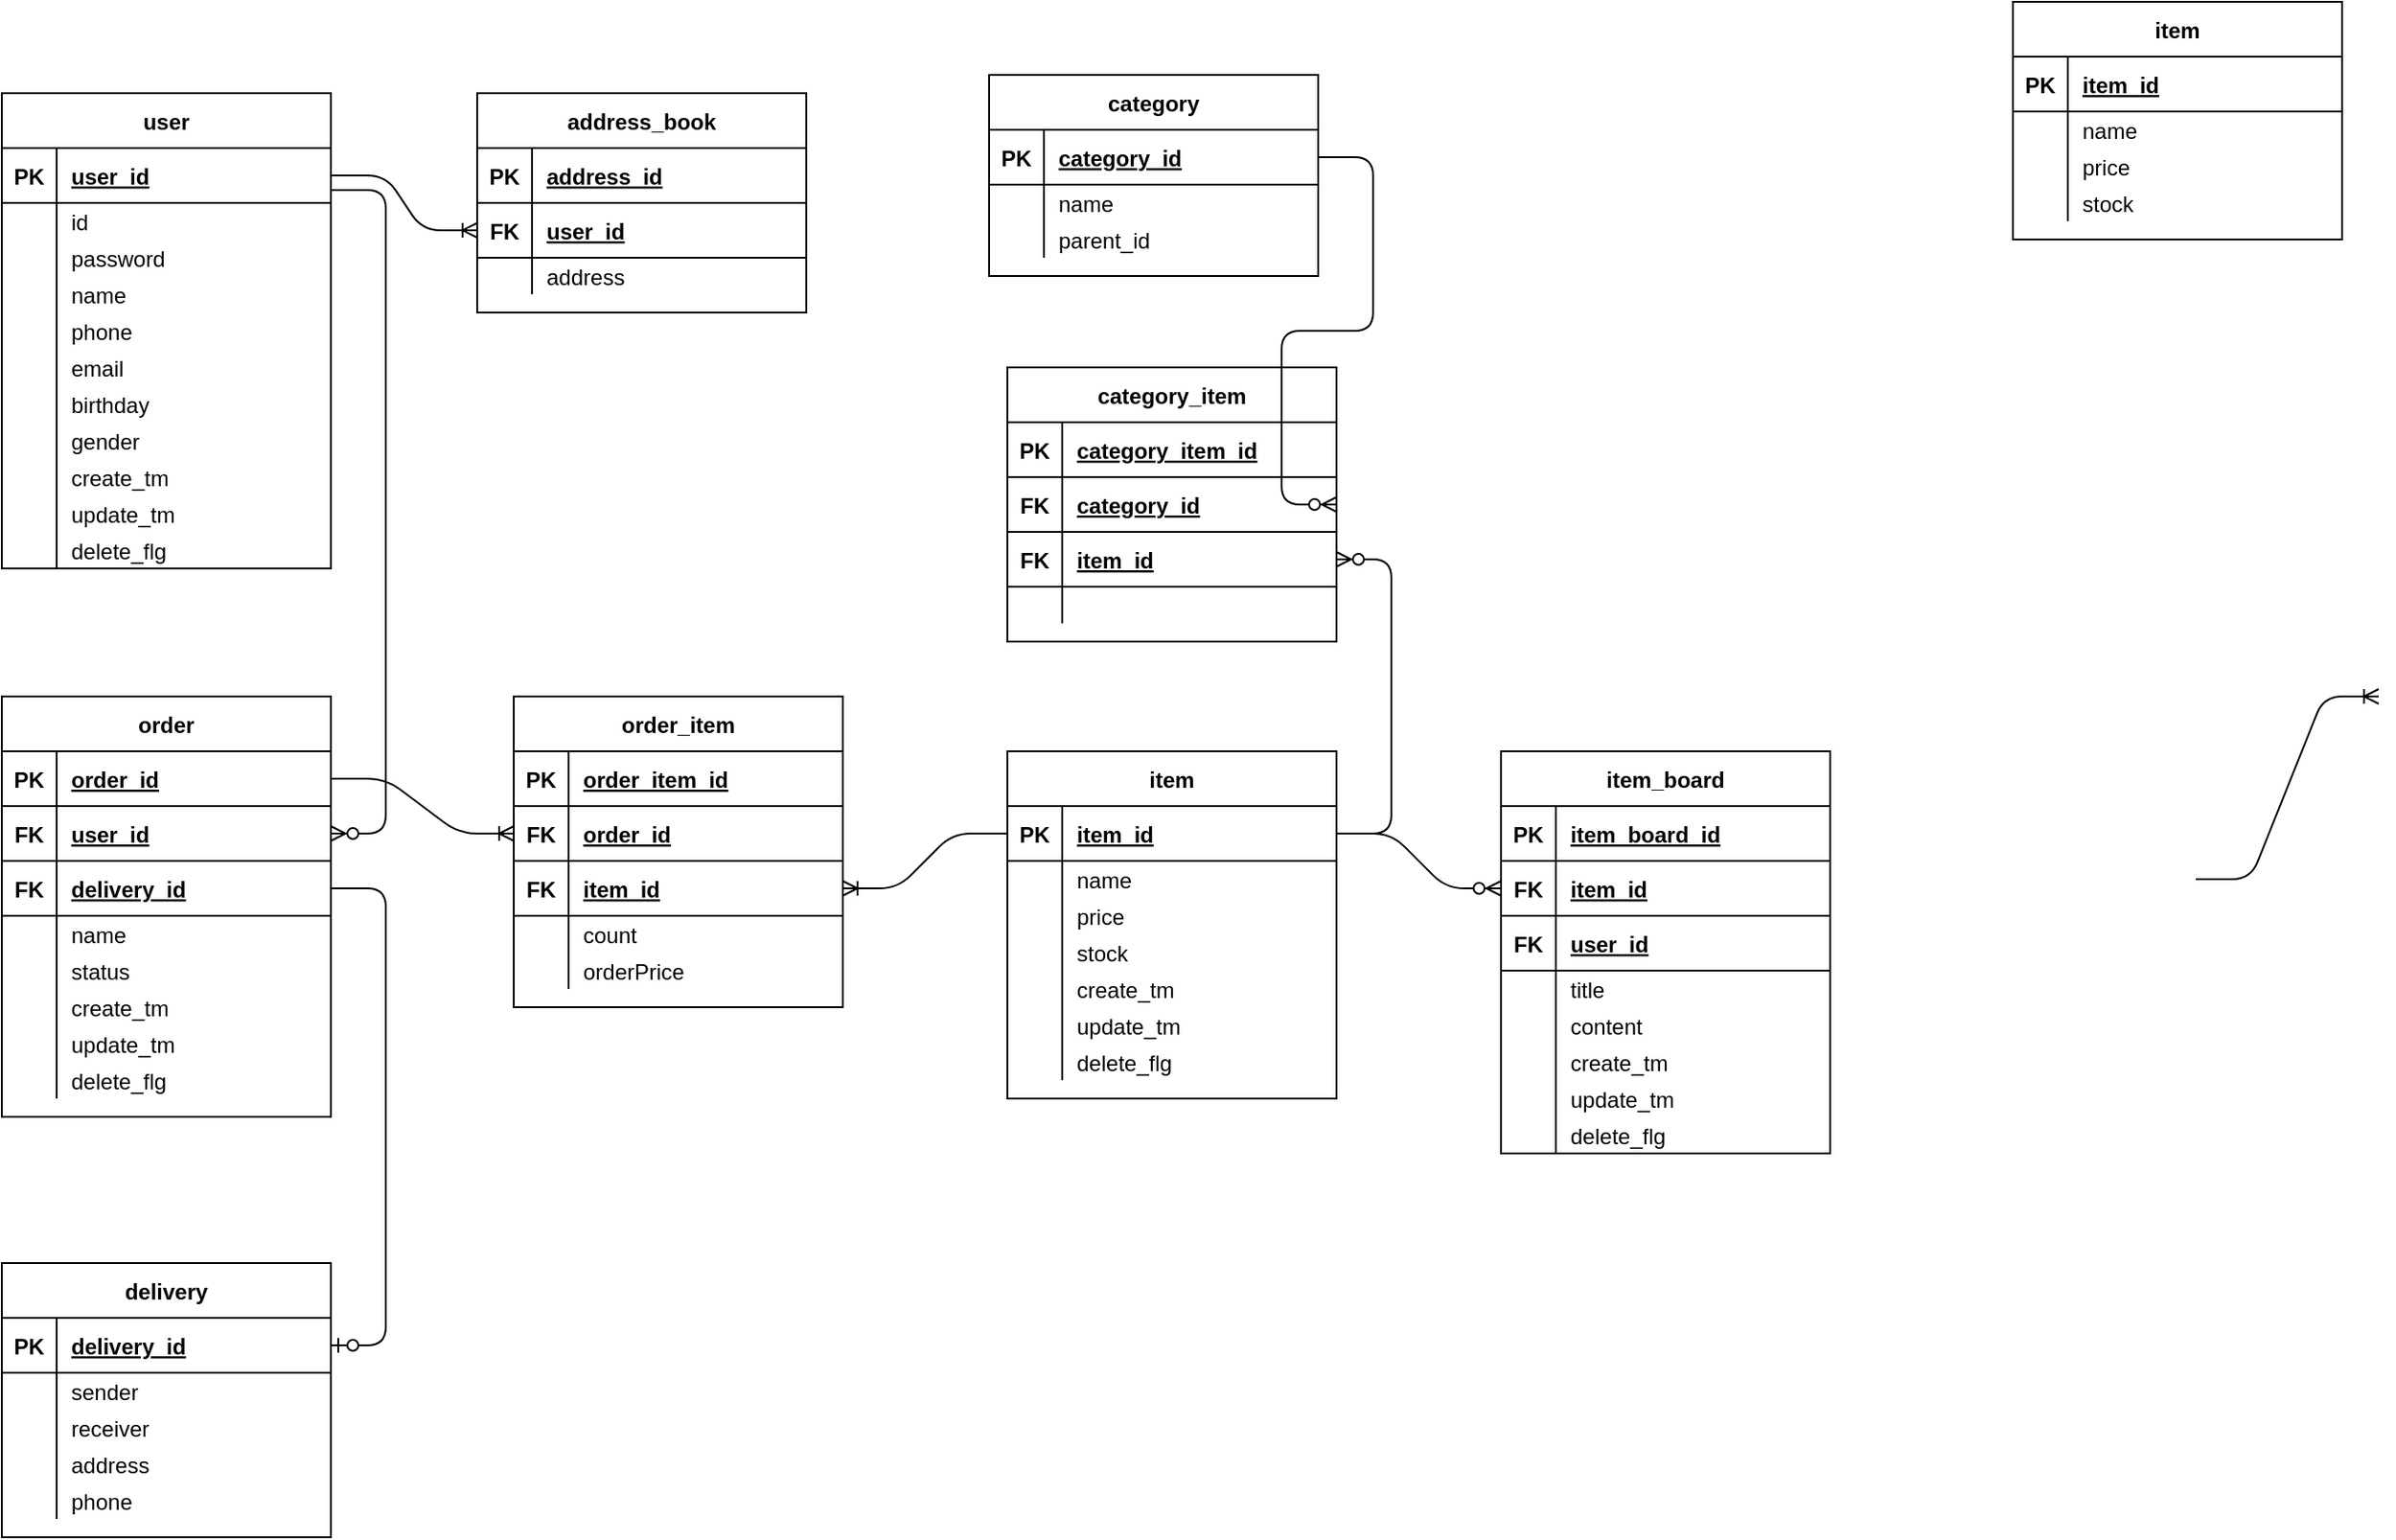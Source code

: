 <mxfile version="14.7.7" type="github">
  <diagram id="hS0-Jv9Vj2bL1MJ7biXk" name="Page-1">
    <mxGraphModel dx="1666" dy="723" grid="1" gridSize="10" guides="1" tooltips="1" connect="1" arrows="1" fold="1" page="1" pageScale="1" pageWidth="3300" pageHeight="4681" math="0" shadow="0">
      <root>
        <object label="" id="0">
          <mxCell />
        </object>
        <mxCell id="1" parent="0" />
        <mxCell id="uE4KDx4OiM6YPT5_iRpZ-2" value="user" style="shape=table;startSize=30;container=1;collapsible=1;childLayout=tableLayout;fixedRows=1;rowLines=0;fontStyle=1;align=center;resizeLast=1;" parent="1" vertex="1">
          <mxGeometry x="70" y="60" width="180" height="260" as="geometry" />
        </mxCell>
        <mxCell id="uE4KDx4OiM6YPT5_iRpZ-3" value="" style="shape=partialRectangle;collapsible=0;dropTarget=0;pointerEvents=0;fillColor=none;top=0;left=0;bottom=1;right=0;points=[[0,0.5],[1,0.5]];portConstraint=eastwest;" parent="uE4KDx4OiM6YPT5_iRpZ-2" vertex="1">
          <mxGeometry y="30" width="180" height="30" as="geometry" />
        </mxCell>
        <mxCell id="uE4KDx4OiM6YPT5_iRpZ-4" value="PK" style="shape=partialRectangle;connectable=0;fillColor=none;top=0;left=0;bottom=0;right=0;fontStyle=1;overflow=hidden;" parent="uE4KDx4OiM6YPT5_iRpZ-3" vertex="1">
          <mxGeometry width="30" height="30" as="geometry" />
        </mxCell>
        <mxCell id="uE4KDx4OiM6YPT5_iRpZ-5" value="user_id" style="shape=partialRectangle;connectable=0;fillColor=none;top=0;left=0;bottom=0;right=0;align=left;spacingLeft=6;fontStyle=5;overflow=hidden;" parent="uE4KDx4OiM6YPT5_iRpZ-3" vertex="1">
          <mxGeometry x="30" width="150" height="30" as="geometry" />
        </mxCell>
        <mxCell id="uE4KDx4OiM6YPT5_iRpZ-6" value="" style="shape=partialRectangle;collapsible=0;dropTarget=0;pointerEvents=0;fillColor=none;top=0;left=0;bottom=0;right=0;points=[[0,0.5],[1,0.5]];portConstraint=eastwest;" parent="uE4KDx4OiM6YPT5_iRpZ-2" vertex="1">
          <mxGeometry y="60" width="180" height="20" as="geometry" />
        </mxCell>
        <mxCell id="uE4KDx4OiM6YPT5_iRpZ-7" value="" style="shape=partialRectangle;connectable=0;fillColor=none;top=0;left=0;bottom=0;right=0;editable=1;overflow=hidden;" parent="uE4KDx4OiM6YPT5_iRpZ-6" vertex="1">
          <mxGeometry width="30" height="20" as="geometry" />
        </mxCell>
        <mxCell id="uE4KDx4OiM6YPT5_iRpZ-8" value="id " style="shape=partialRectangle;connectable=0;fillColor=none;top=0;left=0;bottom=0;right=0;align=left;spacingLeft=6;overflow=hidden;" parent="uE4KDx4OiM6YPT5_iRpZ-6" vertex="1">
          <mxGeometry x="30" width="150" height="20" as="geometry" />
        </mxCell>
        <mxCell id="uE4KDx4OiM6YPT5_iRpZ-9" value="" style="shape=partialRectangle;collapsible=0;dropTarget=0;pointerEvents=0;fillColor=none;top=0;left=0;bottom=0;right=0;points=[[0,0.5],[1,0.5]];portConstraint=eastwest;" parent="uE4KDx4OiM6YPT5_iRpZ-2" vertex="1">
          <mxGeometry y="80" width="180" height="20" as="geometry" />
        </mxCell>
        <mxCell id="uE4KDx4OiM6YPT5_iRpZ-10" value="" style="shape=partialRectangle;connectable=0;fillColor=none;top=0;left=0;bottom=0;right=0;editable=1;overflow=hidden;" parent="uE4KDx4OiM6YPT5_iRpZ-9" vertex="1">
          <mxGeometry width="30" height="20" as="geometry" />
        </mxCell>
        <mxCell id="uE4KDx4OiM6YPT5_iRpZ-11" value="password" style="shape=partialRectangle;connectable=0;fillColor=none;top=0;left=0;bottom=0;right=0;align=left;spacingLeft=6;overflow=hidden;" parent="uE4KDx4OiM6YPT5_iRpZ-9" vertex="1">
          <mxGeometry x="30" width="150" height="20" as="geometry" />
        </mxCell>
        <mxCell id="dlGjpm0x64itvXXGKCWl-2" value="" style="shape=partialRectangle;collapsible=0;dropTarget=0;pointerEvents=0;fillColor=none;top=0;left=0;bottom=0;right=0;points=[[0,0.5],[1,0.5]];portConstraint=eastwest;" parent="uE4KDx4OiM6YPT5_iRpZ-2" vertex="1">
          <mxGeometry y="100" width="180" height="20" as="geometry" />
        </mxCell>
        <mxCell id="dlGjpm0x64itvXXGKCWl-3" value="" style="shape=partialRectangle;connectable=0;fillColor=none;top=0;left=0;bottom=0;right=0;editable=1;overflow=hidden;" parent="dlGjpm0x64itvXXGKCWl-2" vertex="1">
          <mxGeometry width="30" height="20" as="geometry" />
        </mxCell>
        <mxCell id="dlGjpm0x64itvXXGKCWl-4" value="name" style="shape=partialRectangle;connectable=0;fillColor=none;top=0;left=0;bottom=0;right=0;align=left;spacingLeft=6;overflow=hidden;" parent="dlGjpm0x64itvXXGKCWl-2" vertex="1">
          <mxGeometry x="30" width="150" height="20" as="geometry" />
        </mxCell>
        <mxCell id="dlGjpm0x64itvXXGKCWl-5" value="" style="shape=partialRectangle;collapsible=0;dropTarget=0;pointerEvents=0;fillColor=none;top=0;left=0;bottom=0;right=0;points=[[0,0.5],[1,0.5]];portConstraint=eastwest;" parent="uE4KDx4OiM6YPT5_iRpZ-2" vertex="1">
          <mxGeometry y="120" width="180" height="20" as="geometry" />
        </mxCell>
        <mxCell id="dlGjpm0x64itvXXGKCWl-6" value="" style="shape=partialRectangle;connectable=0;fillColor=none;top=0;left=0;bottom=0;right=0;editable=1;overflow=hidden;" parent="dlGjpm0x64itvXXGKCWl-5" vertex="1">
          <mxGeometry width="30" height="20" as="geometry" />
        </mxCell>
        <mxCell id="dlGjpm0x64itvXXGKCWl-7" value="phone" style="shape=partialRectangle;connectable=0;fillColor=none;top=0;left=0;bottom=0;right=0;align=left;spacingLeft=6;overflow=hidden;" parent="dlGjpm0x64itvXXGKCWl-5" vertex="1">
          <mxGeometry x="30" width="150" height="20" as="geometry" />
        </mxCell>
        <mxCell id="uE4KDx4OiM6YPT5_iRpZ-12" value="" style="shape=partialRectangle;collapsible=0;dropTarget=0;pointerEvents=0;fillColor=none;top=0;left=0;bottom=0;right=0;points=[[0,0.5],[1,0.5]];portConstraint=eastwest;" parent="uE4KDx4OiM6YPT5_iRpZ-2" vertex="1">
          <mxGeometry y="140" width="180" height="20" as="geometry" />
        </mxCell>
        <mxCell id="uE4KDx4OiM6YPT5_iRpZ-13" value="" style="shape=partialRectangle;connectable=0;fillColor=none;top=0;left=0;bottom=0;right=0;editable=1;overflow=hidden;" parent="uE4KDx4OiM6YPT5_iRpZ-12" vertex="1">
          <mxGeometry width="30" height="20" as="geometry" />
        </mxCell>
        <mxCell id="uE4KDx4OiM6YPT5_iRpZ-14" value="email" style="shape=partialRectangle;connectable=0;fillColor=none;top=0;left=0;bottom=0;right=0;align=left;spacingLeft=6;overflow=hidden;" parent="uE4KDx4OiM6YPT5_iRpZ-12" vertex="1">
          <mxGeometry x="30" width="150" height="20" as="geometry" />
        </mxCell>
        <mxCell id="KVE85p57WVLiW_LMR4PC-61" value="" style="shape=partialRectangle;collapsible=0;dropTarget=0;pointerEvents=0;fillColor=none;top=0;left=0;bottom=0;right=0;points=[[0,0.5],[1,0.5]];portConstraint=eastwest;" parent="uE4KDx4OiM6YPT5_iRpZ-2" vertex="1">
          <mxGeometry y="160" width="180" height="20" as="geometry" />
        </mxCell>
        <mxCell id="KVE85p57WVLiW_LMR4PC-62" value="" style="shape=partialRectangle;connectable=0;fillColor=none;top=0;left=0;bottom=0;right=0;editable=1;overflow=hidden;" parent="KVE85p57WVLiW_LMR4PC-61" vertex="1">
          <mxGeometry width="30" height="20" as="geometry" />
        </mxCell>
        <mxCell id="KVE85p57WVLiW_LMR4PC-63" value="birthday" style="shape=partialRectangle;connectable=0;fillColor=none;top=0;left=0;bottom=0;right=0;align=left;spacingLeft=6;overflow=hidden;" parent="KVE85p57WVLiW_LMR4PC-61" vertex="1">
          <mxGeometry x="30" width="150" height="20" as="geometry" />
        </mxCell>
        <mxCell id="KVE85p57WVLiW_LMR4PC-64" value="" style="shape=partialRectangle;collapsible=0;dropTarget=0;pointerEvents=0;fillColor=none;top=0;left=0;bottom=0;right=0;points=[[0,0.5],[1,0.5]];portConstraint=eastwest;" parent="uE4KDx4OiM6YPT5_iRpZ-2" vertex="1">
          <mxGeometry y="180" width="180" height="20" as="geometry" />
        </mxCell>
        <mxCell id="KVE85p57WVLiW_LMR4PC-65" value="" style="shape=partialRectangle;connectable=0;fillColor=none;top=0;left=0;bottom=0;right=0;editable=1;overflow=hidden;" parent="KVE85p57WVLiW_LMR4PC-64" vertex="1">
          <mxGeometry width="30" height="20" as="geometry" />
        </mxCell>
        <mxCell id="KVE85p57WVLiW_LMR4PC-66" value="gender" style="shape=partialRectangle;connectable=0;fillColor=none;top=0;left=0;bottom=0;right=0;align=left;spacingLeft=6;overflow=hidden;" parent="KVE85p57WVLiW_LMR4PC-64" vertex="1">
          <mxGeometry x="30" width="150" height="20" as="geometry" />
        </mxCell>
        <mxCell id="KVE85p57WVLiW_LMR4PC-67" value="" style="shape=partialRectangle;collapsible=0;dropTarget=0;pointerEvents=0;fillColor=none;top=0;left=0;bottom=0;right=0;points=[[0,0.5],[1,0.5]];portConstraint=eastwest;" parent="uE4KDx4OiM6YPT5_iRpZ-2" vertex="1">
          <mxGeometry y="200" width="180" height="20" as="geometry" />
        </mxCell>
        <mxCell id="KVE85p57WVLiW_LMR4PC-68" value="" style="shape=partialRectangle;connectable=0;fillColor=none;top=0;left=0;bottom=0;right=0;editable=1;overflow=hidden;" parent="KVE85p57WVLiW_LMR4PC-67" vertex="1">
          <mxGeometry width="30" height="20" as="geometry" />
        </mxCell>
        <mxCell id="KVE85p57WVLiW_LMR4PC-69" value="create_tm" style="shape=partialRectangle;connectable=0;fillColor=none;top=0;left=0;bottom=0;right=0;align=left;spacingLeft=6;overflow=hidden;" parent="KVE85p57WVLiW_LMR4PC-67" vertex="1">
          <mxGeometry x="30" width="150" height="20" as="geometry" />
        </mxCell>
        <mxCell id="KVE85p57WVLiW_LMR4PC-70" value="" style="shape=partialRectangle;collapsible=0;dropTarget=0;pointerEvents=0;fillColor=none;top=0;left=0;bottom=0;right=0;points=[[0,0.5],[1,0.5]];portConstraint=eastwest;" parent="uE4KDx4OiM6YPT5_iRpZ-2" vertex="1">
          <mxGeometry y="220" width="180" height="20" as="geometry" />
        </mxCell>
        <mxCell id="KVE85p57WVLiW_LMR4PC-71" value="" style="shape=partialRectangle;connectable=0;fillColor=none;top=0;left=0;bottom=0;right=0;editable=1;overflow=hidden;" parent="KVE85p57WVLiW_LMR4PC-70" vertex="1">
          <mxGeometry width="30" height="20" as="geometry" />
        </mxCell>
        <mxCell id="KVE85p57WVLiW_LMR4PC-72" value="update_tm" style="shape=partialRectangle;connectable=0;fillColor=none;top=0;left=0;bottom=0;right=0;align=left;spacingLeft=6;overflow=hidden;" parent="KVE85p57WVLiW_LMR4PC-70" vertex="1">
          <mxGeometry x="30" width="150" height="20" as="geometry" />
        </mxCell>
        <mxCell id="KVE85p57WVLiW_LMR4PC-73" value="" style="shape=partialRectangle;collapsible=0;dropTarget=0;pointerEvents=0;fillColor=none;top=0;left=0;bottom=0;right=0;points=[[0,0.5],[1,0.5]];portConstraint=eastwest;" parent="uE4KDx4OiM6YPT5_iRpZ-2" vertex="1">
          <mxGeometry y="240" width="180" height="20" as="geometry" />
        </mxCell>
        <mxCell id="KVE85p57WVLiW_LMR4PC-74" value="" style="shape=partialRectangle;connectable=0;fillColor=none;top=0;left=0;bottom=0;right=0;editable=1;overflow=hidden;" parent="KVE85p57WVLiW_LMR4PC-73" vertex="1">
          <mxGeometry width="30" height="20" as="geometry" />
        </mxCell>
        <mxCell id="KVE85p57WVLiW_LMR4PC-75" value="delete_flg" style="shape=partialRectangle;connectable=0;fillColor=none;top=0;left=0;bottom=0;right=0;align=left;spacingLeft=6;overflow=hidden;" parent="KVE85p57WVLiW_LMR4PC-73" vertex="1">
          <mxGeometry x="30" width="150" height="20" as="geometry" />
        </mxCell>
        <mxCell id="KVE85p57WVLiW_LMR4PC-6" value="address_book" style="shape=table;startSize=30;container=1;collapsible=1;childLayout=tableLayout;fixedRows=1;rowLines=0;fontStyle=1;align=center;resizeLast=1;" parent="1" vertex="1">
          <mxGeometry x="330" y="60" width="180" height="120" as="geometry" />
        </mxCell>
        <mxCell id="KVE85p57WVLiW_LMR4PC-7" value="" style="shape=partialRectangle;collapsible=0;dropTarget=0;pointerEvents=0;fillColor=none;top=0;left=0;bottom=1;right=0;points=[[0,0.5],[1,0.5]];portConstraint=eastwest;" parent="KVE85p57WVLiW_LMR4PC-6" vertex="1">
          <mxGeometry y="30" width="180" height="30" as="geometry" />
        </mxCell>
        <mxCell id="KVE85p57WVLiW_LMR4PC-8" value="PK" style="shape=partialRectangle;connectable=0;fillColor=none;top=0;left=0;bottom=0;right=0;fontStyle=1;overflow=hidden;" parent="KVE85p57WVLiW_LMR4PC-7" vertex="1">
          <mxGeometry width="30" height="30" as="geometry" />
        </mxCell>
        <mxCell id="KVE85p57WVLiW_LMR4PC-9" value="address_id" style="shape=partialRectangle;connectable=0;fillColor=none;top=0;left=0;bottom=0;right=0;align=left;spacingLeft=6;fontStyle=5;overflow=hidden;" parent="KVE85p57WVLiW_LMR4PC-7" vertex="1">
          <mxGeometry x="30" width="150" height="30" as="geometry" />
        </mxCell>
        <mxCell id="KVE85p57WVLiW_LMR4PC-76" value="" style="shape=partialRectangle;collapsible=0;dropTarget=0;pointerEvents=0;fillColor=none;top=0;left=0;bottom=1;right=0;points=[[0,0.5],[1,0.5]];portConstraint=eastwest;" parent="KVE85p57WVLiW_LMR4PC-6" vertex="1">
          <mxGeometry y="60" width="180" height="30" as="geometry" />
        </mxCell>
        <mxCell id="KVE85p57WVLiW_LMR4PC-77" value="FK" style="shape=partialRectangle;connectable=0;fillColor=none;top=0;left=0;bottom=0;right=0;fontStyle=1;overflow=hidden;" parent="KVE85p57WVLiW_LMR4PC-76" vertex="1">
          <mxGeometry width="30" height="30" as="geometry" />
        </mxCell>
        <mxCell id="KVE85p57WVLiW_LMR4PC-78" value="user_id" style="shape=partialRectangle;connectable=0;fillColor=none;top=0;left=0;bottom=0;right=0;align=left;spacingLeft=6;fontStyle=5;overflow=hidden;" parent="KVE85p57WVLiW_LMR4PC-76" vertex="1">
          <mxGeometry x="30" width="150" height="30" as="geometry" />
        </mxCell>
        <mxCell id="KVE85p57WVLiW_LMR4PC-10" value="" style="shape=partialRectangle;collapsible=0;dropTarget=0;pointerEvents=0;fillColor=none;top=0;left=0;bottom=0;right=0;points=[[0,0.5],[1,0.5]];portConstraint=eastwest;" parent="KVE85p57WVLiW_LMR4PC-6" vertex="1">
          <mxGeometry y="90" width="180" height="20" as="geometry" />
        </mxCell>
        <mxCell id="KVE85p57WVLiW_LMR4PC-11" value="" style="shape=partialRectangle;connectable=0;fillColor=none;top=0;left=0;bottom=0;right=0;editable=1;overflow=hidden;" parent="KVE85p57WVLiW_LMR4PC-10" vertex="1">
          <mxGeometry width="30" height="20" as="geometry" />
        </mxCell>
        <mxCell id="KVE85p57WVLiW_LMR4PC-12" value="address" style="shape=partialRectangle;connectable=0;fillColor=none;top=0;left=0;bottom=0;right=0;align=left;spacingLeft=6;overflow=hidden;" parent="KVE85p57WVLiW_LMR4PC-10" vertex="1">
          <mxGeometry x="30" width="150" height="20" as="geometry" />
        </mxCell>
        <mxCell id="KVE85p57WVLiW_LMR4PC-38" value="item" style="shape=table;startSize=30;container=1;collapsible=1;childLayout=tableLayout;fixedRows=1;rowLines=0;fontStyle=1;align=center;resizeLast=1;" parent="1" vertex="1">
          <mxGeometry x="620" y="420" width="180" height="190" as="geometry" />
        </mxCell>
        <mxCell id="KVE85p57WVLiW_LMR4PC-39" value="" style="shape=partialRectangle;collapsible=0;dropTarget=0;pointerEvents=0;fillColor=none;top=0;left=0;bottom=1;right=0;points=[[0,0.5],[1,0.5]];portConstraint=eastwest;" parent="KVE85p57WVLiW_LMR4PC-38" vertex="1">
          <mxGeometry y="30" width="180" height="30" as="geometry" />
        </mxCell>
        <mxCell id="KVE85p57WVLiW_LMR4PC-40" value="PK" style="shape=partialRectangle;connectable=0;fillColor=none;top=0;left=0;bottom=0;right=0;fontStyle=1;overflow=hidden;" parent="KVE85p57WVLiW_LMR4PC-39" vertex="1">
          <mxGeometry width="30" height="30" as="geometry" />
        </mxCell>
        <mxCell id="KVE85p57WVLiW_LMR4PC-41" value="item_id" style="shape=partialRectangle;connectable=0;fillColor=none;top=0;left=0;bottom=0;right=0;align=left;spacingLeft=6;fontStyle=5;overflow=hidden;" parent="KVE85p57WVLiW_LMR4PC-39" vertex="1">
          <mxGeometry x="30" width="150" height="30" as="geometry" />
        </mxCell>
        <mxCell id="KVE85p57WVLiW_LMR4PC-42" value="" style="shape=partialRectangle;collapsible=0;dropTarget=0;pointerEvents=0;fillColor=none;top=0;left=0;bottom=0;right=0;points=[[0,0.5],[1,0.5]];portConstraint=eastwest;" parent="KVE85p57WVLiW_LMR4PC-38" vertex="1">
          <mxGeometry y="60" width="180" height="20" as="geometry" />
        </mxCell>
        <mxCell id="KVE85p57WVLiW_LMR4PC-43" value="" style="shape=partialRectangle;connectable=0;fillColor=none;top=0;left=0;bottom=0;right=0;editable=1;overflow=hidden;" parent="KVE85p57WVLiW_LMR4PC-42" vertex="1">
          <mxGeometry width="30" height="20" as="geometry" />
        </mxCell>
        <mxCell id="KVE85p57WVLiW_LMR4PC-44" value="name" style="shape=partialRectangle;connectable=0;fillColor=none;top=0;left=0;bottom=0;right=0;align=left;spacingLeft=6;overflow=hidden;" parent="KVE85p57WVLiW_LMR4PC-42" vertex="1">
          <mxGeometry x="30" width="150" height="20" as="geometry" />
        </mxCell>
        <mxCell id="KVE85p57WVLiW_LMR4PC-45" value="" style="shape=partialRectangle;collapsible=0;dropTarget=0;pointerEvents=0;fillColor=none;top=0;left=0;bottom=0;right=0;points=[[0,0.5],[1,0.5]];portConstraint=eastwest;" parent="KVE85p57WVLiW_LMR4PC-38" vertex="1">
          <mxGeometry y="80" width="180" height="20" as="geometry" />
        </mxCell>
        <mxCell id="KVE85p57WVLiW_LMR4PC-46" value="" style="shape=partialRectangle;connectable=0;fillColor=none;top=0;left=0;bottom=0;right=0;editable=1;overflow=hidden;" parent="KVE85p57WVLiW_LMR4PC-45" vertex="1">
          <mxGeometry width="30" height="20" as="geometry" />
        </mxCell>
        <mxCell id="KVE85p57WVLiW_LMR4PC-47" value="price" style="shape=partialRectangle;connectable=0;fillColor=none;top=0;left=0;bottom=0;right=0;align=left;spacingLeft=6;overflow=hidden;" parent="KVE85p57WVLiW_LMR4PC-45" vertex="1">
          <mxGeometry x="30" width="150" height="20" as="geometry" />
        </mxCell>
        <mxCell id="KVE85p57WVLiW_LMR4PC-48" value="" style="shape=partialRectangle;collapsible=0;dropTarget=0;pointerEvents=0;fillColor=none;top=0;left=0;bottom=0;right=0;points=[[0,0.5],[1,0.5]];portConstraint=eastwest;" parent="KVE85p57WVLiW_LMR4PC-38" vertex="1">
          <mxGeometry y="100" width="180" height="20" as="geometry" />
        </mxCell>
        <mxCell id="KVE85p57WVLiW_LMR4PC-49" value="" style="shape=partialRectangle;connectable=0;fillColor=none;top=0;left=0;bottom=0;right=0;editable=1;overflow=hidden;" parent="KVE85p57WVLiW_LMR4PC-48" vertex="1">
          <mxGeometry width="30" height="20" as="geometry" />
        </mxCell>
        <mxCell id="KVE85p57WVLiW_LMR4PC-50" value="stock" style="shape=partialRectangle;connectable=0;fillColor=none;top=0;left=0;bottom=0;right=0;align=left;spacingLeft=6;overflow=hidden;" parent="KVE85p57WVLiW_LMR4PC-48" vertex="1">
          <mxGeometry x="30" width="150" height="20" as="geometry" />
        </mxCell>
        <mxCell id="8dBJmr-zSAUAbDQoTnHH-64" value="" style="shape=partialRectangle;collapsible=0;dropTarget=0;pointerEvents=0;fillColor=none;top=0;left=0;bottom=0;right=0;points=[[0,0.5],[1,0.5]];portConstraint=eastwest;" parent="KVE85p57WVLiW_LMR4PC-38" vertex="1">
          <mxGeometry y="120" width="180" height="20" as="geometry" />
        </mxCell>
        <mxCell id="8dBJmr-zSAUAbDQoTnHH-65" value="" style="shape=partialRectangle;connectable=0;fillColor=none;top=0;left=0;bottom=0;right=0;editable=1;overflow=hidden;" parent="8dBJmr-zSAUAbDQoTnHH-64" vertex="1">
          <mxGeometry width="30" height="20" as="geometry" />
        </mxCell>
        <mxCell id="8dBJmr-zSAUAbDQoTnHH-66" value="create_tm" style="shape=partialRectangle;connectable=0;fillColor=none;top=0;left=0;bottom=0;right=0;align=left;spacingLeft=6;overflow=hidden;" parent="8dBJmr-zSAUAbDQoTnHH-64" vertex="1">
          <mxGeometry x="30" width="150" height="20" as="geometry" />
        </mxCell>
        <mxCell id="8dBJmr-zSAUAbDQoTnHH-67" value="" style="shape=partialRectangle;collapsible=0;dropTarget=0;pointerEvents=0;fillColor=none;top=0;left=0;bottom=0;right=0;points=[[0,0.5],[1,0.5]];portConstraint=eastwest;" parent="KVE85p57WVLiW_LMR4PC-38" vertex="1">
          <mxGeometry y="140" width="180" height="20" as="geometry" />
        </mxCell>
        <mxCell id="8dBJmr-zSAUAbDQoTnHH-68" value="" style="shape=partialRectangle;connectable=0;fillColor=none;top=0;left=0;bottom=0;right=0;editable=1;overflow=hidden;" parent="8dBJmr-zSAUAbDQoTnHH-67" vertex="1">
          <mxGeometry width="30" height="20" as="geometry" />
        </mxCell>
        <mxCell id="8dBJmr-zSAUAbDQoTnHH-69" value="update_tm" style="shape=partialRectangle;connectable=0;fillColor=none;top=0;left=0;bottom=0;right=0;align=left;spacingLeft=6;overflow=hidden;" parent="8dBJmr-zSAUAbDQoTnHH-67" vertex="1">
          <mxGeometry x="30" width="150" height="20" as="geometry" />
        </mxCell>
        <mxCell id="8dBJmr-zSAUAbDQoTnHH-70" value="" style="shape=partialRectangle;collapsible=0;dropTarget=0;pointerEvents=0;fillColor=none;top=0;left=0;bottom=0;right=0;points=[[0,0.5],[1,0.5]];portConstraint=eastwest;" parent="KVE85p57WVLiW_LMR4PC-38" vertex="1">
          <mxGeometry y="160" width="180" height="20" as="geometry" />
        </mxCell>
        <mxCell id="8dBJmr-zSAUAbDQoTnHH-71" value="" style="shape=partialRectangle;connectable=0;fillColor=none;top=0;left=0;bottom=0;right=0;editable=1;overflow=hidden;" parent="8dBJmr-zSAUAbDQoTnHH-70" vertex="1">
          <mxGeometry width="30" height="20" as="geometry" />
        </mxCell>
        <mxCell id="8dBJmr-zSAUAbDQoTnHH-72" value="delete_flg" style="shape=partialRectangle;connectable=0;fillColor=none;top=0;left=0;bottom=0;right=0;align=left;spacingLeft=6;overflow=hidden;" parent="8dBJmr-zSAUAbDQoTnHH-70" vertex="1">
          <mxGeometry x="30" width="150" height="20" as="geometry" />
        </mxCell>
        <mxCell id="KVE85p57WVLiW_LMR4PC-80" value="" style="edgeStyle=entityRelationEdgeStyle;fontSize=12;html=1;endArrow=ERoneToMany;exitX=1;exitY=0.5;exitDx=0;exitDy=0;entryX=0;entryY=0.5;entryDx=0;entryDy=0;" parent="1" source="uE4KDx4OiM6YPT5_iRpZ-3" target="KVE85p57WVLiW_LMR4PC-76" edge="1">
          <mxGeometry width="100" height="100" relative="1" as="geometry">
            <mxPoint x="670" y="310" as="sourcePoint" />
            <mxPoint x="770" y="210" as="targetPoint" />
          </mxGeometry>
        </mxCell>
        <mxCell id="eBJIV7cML-rCUQuDGR7G-7" value="category" style="shape=table;startSize=30;container=1;collapsible=1;childLayout=tableLayout;fixedRows=1;rowLines=0;fontStyle=1;align=center;resizeLast=1;" parent="1" vertex="1">
          <mxGeometry x="610" y="50" width="180" height="110" as="geometry" />
        </mxCell>
        <mxCell id="eBJIV7cML-rCUQuDGR7G-8" value="" style="shape=partialRectangle;collapsible=0;dropTarget=0;pointerEvents=0;fillColor=none;top=0;left=0;bottom=1;right=0;points=[[0,0.5],[1,0.5]];portConstraint=eastwest;" parent="eBJIV7cML-rCUQuDGR7G-7" vertex="1">
          <mxGeometry y="30" width="180" height="30" as="geometry" />
        </mxCell>
        <mxCell id="eBJIV7cML-rCUQuDGR7G-9" value="PK" style="shape=partialRectangle;connectable=0;fillColor=none;top=0;left=0;bottom=0;right=0;fontStyle=1;overflow=hidden;" parent="eBJIV7cML-rCUQuDGR7G-8" vertex="1">
          <mxGeometry width="30" height="30" as="geometry" />
        </mxCell>
        <mxCell id="eBJIV7cML-rCUQuDGR7G-10" value="category_id" style="shape=partialRectangle;connectable=0;fillColor=none;top=0;left=0;bottom=0;right=0;align=left;spacingLeft=6;fontStyle=5;overflow=hidden;" parent="eBJIV7cML-rCUQuDGR7G-8" vertex="1">
          <mxGeometry x="30" width="150" height="30" as="geometry" />
        </mxCell>
        <mxCell id="eBJIV7cML-rCUQuDGR7G-11" value="" style="shape=partialRectangle;collapsible=0;dropTarget=0;pointerEvents=0;fillColor=none;top=0;left=0;bottom=0;right=0;points=[[0,0.5],[1,0.5]];portConstraint=eastwest;" parent="eBJIV7cML-rCUQuDGR7G-7" vertex="1">
          <mxGeometry y="60" width="180" height="20" as="geometry" />
        </mxCell>
        <mxCell id="eBJIV7cML-rCUQuDGR7G-12" value="" style="shape=partialRectangle;connectable=0;fillColor=none;top=0;left=0;bottom=0;right=0;editable=1;overflow=hidden;" parent="eBJIV7cML-rCUQuDGR7G-11" vertex="1">
          <mxGeometry width="30" height="20" as="geometry" />
        </mxCell>
        <mxCell id="eBJIV7cML-rCUQuDGR7G-13" value="name" style="shape=partialRectangle;connectable=0;fillColor=none;top=0;left=0;bottom=0;right=0;align=left;spacingLeft=6;overflow=hidden;" parent="eBJIV7cML-rCUQuDGR7G-11" vertex="1">
          <mxGeometry x="30" width="150" height="20" as="geometry" />
        </mxCell>
        <mxCell id="eBJIV7cML-rCUQuDGR7G-14" value="" style="shape=partialRectangle;collapsible=0;dropTarget=0;pointerEvents=0;fillColor=none;top=0;left=0;bottom=0;right=0;points=[[0,0.5],[1,0.5]];portConstraint=eastwest;" parent="eBJIV7cML-rCUQuDGR7G-7" vertex="1">
          <mxGeometry y="80" width="180" height="20" as="geometry" />
        </mxCell>
        <mxCell id="eBJIV7cML-rCUQuDGR7G-15" value="" style="shape=partialRectangle;connectable=0;fillColor=none;top=0;left=0;bottom=0;right=0;editable=1;overflow=hidden;" parent="eBJIV7cML-rCUQuDGR7G-14" vertex="1">
          <mxGeometry width="30" height="20" as="geometry" />
        </mxCell>
        <mxCell id="eBJIV7cML-rCUQuDGR7G-16" value="parent_id" style="shape=partialRectangle;connectable=0;fillColor=none;top=0;left=0;bottom=0;right=0;align=left;spacingLeft=6;overflow=hidden;" parent="eBJIV7cML-rCUQuDGR7G-14" vertex="1">
          <mxGeometry x="30" width="150" height="20" as="geometry" />
        </mxCell>
        <mxCell id="WUAjxPIV92IQ2jFyhPLb-1" value="item" style="shape=table;startSize=30;container=1;collapsible=1;childLayout=tableLayout;fixedRows=1;rowLines=0;fontStyle=1;align=center;resizeLast=1;" parent="1" vertex="1">
          <mxGeometry x="1170" y="10" width="180" height="130" as="geometry" />
        </mxCell>
        <mxCell id="WUAjxPIV92IQ2jFyhPLb-2" value="" style="shape=partialRectangle;collapsible=0;dropTarget=0;pointerEvents=0;fillColor=none;top=0;left=0;bottom=1;right=0;points=[[0,0.5],[1,0.5]];portConstraint=eastwest;" parent="WUAjxPIV92IQ2jFyhPLb-1" vertex="1">
          <mxGeometry y="30" width="180" height="30" as="geometry" />
        </mxCell>
        <mxCell id="WUAjxPIV92IQ2jFyhPLb-3" value="PK" style="shape=partialRectangle;connectable=0;fillColor=none;top=0;left=0;bottom=0;right=0;fontStyle=1;overflow=hidden;" parent="WUAjxPIV92IQ2jFyhPLb-2" vertex="1">
          <mxGeometry width="30" height="30" as="geometry" />
        </mxCell>
        <mxCell id="WUAjxPIV92IQ2jFyhPLb-4" value="item_id" style="shape=partialRectangle;connectable=0;fillColor=none;top=0;left=0;bottom=0;right=0;align=left;spacingLeft=6;fontStyle=5;overflow=hidden;" parent="WUAjxPIV92IQ2jFyhPLb-2" vertex="1">
          <mxGeometry x="30" width="150" height="30" as="geometry" />
        </mxCell>
        <mxCell id="WUAjxPIV92IQ2jFyhPLb-5" value="" style="shape=partialRectangle;collapsible=0;dropTarget=0;pointerEvents=0;fillColor=none;top=0;left=0;bottom=0;right=0;points=[[0,0.5],[1,0.5]];portConstraint=eastwest;" parent="WUAjxPIV92IQ2jFyhPLb-1" vertex="1">
          <mxGeometry y="60" width="180" height="20" as="geometry" />
        </mxCell>
        <mxCell id="WUAjxPIV92IQ2jFyhPLb-6" value="" style="shape=partialRectangle;connectable=0;fillColor=none;top=0;left=0;bottom=0;right=0;editable=1;overflow=hidden;" parent="WUAjxPIV92IQ2jFyhPLb-5" vertex="1">
          <mxGeometry width="30" height="20" as="geometry" />
        </mxCell>
        <mxCell id="WUAjxPIV92IQ2jFyhPLb-7" value="name" style="shape=partialRectangle;connectable=0;fillColor=none;top=0;left=0;bottom=0;right=0;align=left;spacingLeft=6;overflow=hidden;" parent="WUAjxPIV92IQ2jFyhPLb-5" vertex="1">
          <mxGeometry x="30" width="150" height="20" as="geometry" />
        </mxCell>
        <mxCell id="WUAjxPIV92IQ2jFyhPLb-8" value="" style="shape=partialRectangle;collapsible=0;dropTarget=0;pointerEvents=0;fillColor=none;top=0;left=0;bottom=0;right=0;points=[[0,0.5],[1,0.5]];portConstraint=eastwest;" parent="WUAjxPIV92IQ2jFyhPLb-1" vertex="1">
          <mxGeometry y="80" width="180" height="20" as="geometry" />
        </mxCell>
        <mxCell id="WUAjxPIV92IQ2jFyhPLb-9" value="" style="shape=partialRectangle;connectable=0;fillColor=none;top=0;left=0;bottom=0;right=0;editable=1;overflow=hidden;" parent="WUAjxPIV92IQ2jFyhPLb-8" vertex="1">
          <mxGeometry width="30" height="20" as="geometry" />
        </mxCell>
        <mxCell id="WUAjxPIV92IQ2jFyhPLb-10" value="price" style="shape=partialRectangle;connectable=0;fillColor=none;top=0;left=0;bottom=0;right=0;align=left;spacingLeft=6;overflow=hidden;" parent="WUAjxPIV92IQ2jFyhPLb-8" vertex="1">
          <mxGeometry x="30" width="150" height="20" as="geometry" />
        </mxCell>
        <mxCell id="WUAjxPIV92IQ2jFyhPLb-11" value="" style="shape=partialRectangle;collapsible=0;dropTarget=0;pointerEvents=0;fillColor=none;top=0;left=0;bottom=0;right=0;points=[[0,0.5],[1,0.5]];portConstraint=eastwest;" parent="WUAjxPIV92IQ2jFyhPLb-1" vertex="1">
          <mxGeometry y="100" width="180" height="20" as="geometry" />
        </mxCell>
        <mxCell id="WUAjxPIV92IQ2jFyhPLb-12" value="" style="shape=partialRectangle;connectable=0;fillColor=none;top=0;left=0;bottom=0;right=0;editable=1;overflow=hidden;" parent="WUAjxPIV92IQ2jFyhPLb-11" vertex="1">
          <mxGeometry width="30" height="20" as="geometry" />
        </mxCell>
        <mxCell id="WUAjxPIV92IQ2jFyhPLb-13" value="stock" style="shape=partialRectangle;connectable=0;fillColor=none;top=0;left=0;bottom=0;right=0;align=left;spacingLeft=6;overflow=hidden;" parent="WUAjxPIV92IQ2jFyhPLb-11" vertex="1">
          <mxGeometry x="30" width="150" height="20" as="geometry" />
        </mxCell>
        <mxCell id="WUAjxPIV92IQ2jFyhPLb-14" value="order" style="shape=table;startSize=30;container=1;collapsible=1;childLayout=tableLayout;fixedRows=1;rowLines=0;fontStyle=1;align=center;resizeLast=1;" parent="1" vertex="1">
          <mxGeometry x="70" y="390" width="180" height="230" as="geometry" />
        </mxCell>
        <mxCell id="WUAjxPIV92IQ2jFyhPLb-53" value="" style="shape=partialRectangle;collapsible=0;dropTarget=0;pointerEvents=0;fillColor=none;top=0;left=0;bottom=1;right=0;points=[[0,0.5],[1,0.5]];portConstraint=eastwest;" parent="WUAjxPIV92IQ2jFyhPLb-14" vertex="1">
          <mxGeometry y="30" width="180" height="30" as="geometry" />
        </mxCell>
        <mxCell id="WUAjxPIV92IQ2jFyhPLb-54" value="PK" style="shape=partialRectangle;connectable=0;fillColor=none;top=0;left=0;bottom=0;right=0;fontStyle=1;overflow=hidden;" parent="WUAjxPIV92IQ2jFyhPLb-53" vertex="1">
          <mxGeometry width="30" height="30" as="geometry" />
        </mxCell>
        <mxCell id="WUAjxPIV92IQ2jFyhPLb-55" value="order_id" style="shape=partialRectangle;connectable=0;fillColor=none;top=0;left=0;bottom=0;right=0;align=left;spacingLeft=6;fontStyle=5;overflow=hidden;" parent="WUAjxPIV92IQ2jFyhPLb-53" vertex="1">
          <mxGeometry x="30" width="150" height="30" as="geometry" />
        </mxCell>
        <mxCell id="WUAjxPIV92IQ2jFyhPLb-76" value="" style="shape=partialRectangle;collapsible=0;dropTarget=0;pointerEvents=0;fillColor=none;top=0;left=0;bottom=1;right=0;points=[[0,0.5],[1,0.5]];portConstraint=eastwest;" parent="WUAjxPIV92IQ2jFyhPLb-14" vertex="1">
          <mxGeometry y="60" width="180" height="30" as="geometry" />
        </mxCell>
        <mxCell id="WUAjxPIV92IQ2jFyhPLb-77" value="FK" style="shape=partialRectangle;connectable=0;fillColor=none;top=0;left=0;bottom=0;right=0;fontStyle=1;overflow=hidden;" parent="WUAjxPIV92IQ2jFyhPLb-76" vertex="1">
          <mxGeometry width="30" height="30" as="geometry" />
        </mxCell>
        <mxCell id="WUAjxPIV92IQ2jFyhPLb-78" value="user_id" style="shape=partialRectangle;connectable=0;fillColor=none;top=0;left=0;bottom=0;right=0;align=left;spacingLeft=6;fontStyle=5;overflow=hidden;" parent="WUAjxPIV92IQ2jFyhPLb-76" vertex="1">
          <mxGeometry x="30" width="150" height="30" as="geometry" />
        </mxCell>
        <mxCell id="WUAjxPIV92IQ2jFyhPLb-15" value="" style="shape=partialRectangle;collapsible=0;dropTarget=0;pointerEvents=0;fillColor=none;top=0;left=0;bottom=1;right=0;points=[[0,0.5],[1,0.5]];portConstraint=eastwest;" parent="WUAjxPIV92IQ2jFyhPLb-14" vertex="1">
          <mxGeometry y="90" width="180" height="30" as="geometry" />
        </mxCell>
        <mxCell id="WUAjxPIV92IQ2jFyhPLb-16" value="FK" style="shape=partialRectangle;connectable=0;fillColor=none;top=0;left=0;bottom=0;right=0;fontStyle=1;overflow=hidden;" parent="WUAjxPIV92IQ2jFyhPLb-15" vertex="1">
          <mxGeometry width="30" height="30" as="geometry" />
        </mxCell>
        <mxCell id="WUAjxPIV92IQ2jFyhPLb-17" value="delivery_id" style="shape=partialRectangle;connectable=0;fillColor=none;top=0;left=0;bottom=0;right=0;align=left;spacingLeft=6;fontStyle=5;overflow=hidden;" parent="WUAjxPIV92IQ2jFyhPLb-15" vertex="1">
          <mxGeometry x="30" width="150" height="30" as="geometry" />
        </mxCell>
        <mxCell id="WUAjxPIV92IQ2jFyhPLb-18" value="" style="shape=partialRectangle;collapsible=0;dropTarget=0;pointerEvents=0;fillColor=none;top=0;left=0;bottom=0;right=0;points=[[0,0.5],[1,0.5]];portConstraint=eastwest;" parent="WUAjxPIV92IQ2jFyhPLb-14" vertex="1">
          <mxGeometry y="120" width="180" height="20" as="geometry" />
        </mxCell>
        <mxCell id="WUAjxPIV92IQ2jFyhPLb-19" value="" style="shape=partialRectangle;connectable=0;fillColor=none;top=0;left=0;bottom=0;right=0;editable=1;overflow=hidden;" parent="WUAjxPIV92IQ2jFyhPLb-18" vertex="1">
          <mxGeometry width="30" height="20" as="geometry" />
        </mxCell>
        <mxCell id="WUAjxPIV92IQ2jFyhPLb-20" value="name" style="shape=partialRectangle;connectable=0;fillColor=none;top=0;left=0;bottom=0;right=0;align=left;spacingLeft=6;overflow=hidden;" parent="WUAjxPIV92IQ2jFyhPLb-18" vertex="1">
          <mxGeometry x="30" width="150" height="20" as="geometry" />
        </mxCell>
        <mxCell id="WUAjxPIV92IQ2jFyhPLb-24" value="" style="shape=partialRectangle;collapsible=0;dropTarget=0;pointerEvents=0;fillColor=none;top=0;left=0;bottom=0;right=0;points=[[0,0.5],[1,0.5]];portConstraint=eastwest;" parent="WUAjxPIV92IQ2jFyhPLb-14" vertex="1">
          <mxGeometry y="140" width="180" height="20" as="geometry" />
        </mxCell>
        <mxCell id="WUAjxPIV92IQ2jFyhPLb-25" value="" style="shape=partialRectangle;connectable=0;fillColor=none;top=0;left=0;bottom=0;right=0;editable=1;overflow=hidden;" parent="WUAjxPIV92IQ2jFyhPLb-24" vertex="1">
          <mxGeometry width="30" height="20" as="geometry" />
        </mxCell>
        <mxCell id="WUAjxPIV92IQ2jFyhPLb-26" value="status" style="shape=partialRectangle;connectable=0;fillColor=none;top=0;left=0;bottom=0;right=0;align=left;spacingLeft=6;overflow=hidden;" parent="WUAjxPIV92IQ2jFyhPLb-24" vertex="1">
          <mxGeometry x="30" width="150" height="20" as="geometry" />
        </mxCell>
        <mxCell id="8dBJmr-zSAUAbDQoTnHH-77" value="" style="shape=partialRectangle;collapsible=0;dropTarget=0;pointerEvents=0;fillColor=none;top=0;left=0;bottom=0;right=0;points=[[0,0.5],[1,0.5]];portConstraint=eastwest;" parent="WUAjxPIV92IQ2jFyhPLb-14" vertex="1">
          <mxGeometry y="160" width="180" height="20" as="geometry" />
        </mxCell>
        <mxCell id="8dBJmr-zSAUAbDQoTnHH-78" value="" style="shape=partialRectangle;connectable=0;fillColor=none;top=0;left=0;bottom=0;right=0;editable=1;overflow=hidden;" parent="8dBJmr-zSAUAbDQoTnHH-77" vertex="1">
          <mxGeometry width="30" height="20" as="geometry" />
        </mxCell>
        <mxCell id="8dBJmr-zSAUAbDQoTnHH-79" value="create_tm" style="shape=partialRectangle;connectable=0;fillColor=none;top=0;left=0;bottom=0;right=0;align=left;spacingLeft=6;overflow=hidden;" parent="8dBJmr-zSAUAbDQoTnHH-77" vertex="1">
          <mxGeometry x="30" width="150" height="20" as="geometry" />
        </mxCell>
        <mxCell id="8dBJmr-zSAUAbDQoTnHH-80" value="" style="shape=partialRectangle;collapsible=0;dropTarget=0;pointerEvents=0;fillColor=none;top=0;left=0;bottom=0;right=0;points=[[0,0.5],[1,0.5]];portConstraint=eastwest;" parent="WUAjxPIV92IQ2jFyhPLb-14" vertex="1">
          <mxGeometry y="180" width="180" height="20" as="geometry" />
        </mxCell>
        <mxCell id="8dBJmr-zSAUAbDQoTnHH-81" value="" style="shape=partialRectangle;connectable=0;fillColor=none;top=0;left=0;bottom=0;right=0;editable=1;overflow=hidden;" parent="8dBJmr-zSAUAbDQoTnHH-80" vertex="1">
          <mxGeometry width="30" height="20" as="geometry" />
        </mxCell>
        <mxCell id="8dBJmr-zSAUAbDQoTnHH-82" value="update_tm" style="shape=partialRectangle;connectable=0;fillColor=none;top=0;left=0;bottom=0;right=0;align=left;spacingLeft=6;overflow=hidden;" parent="8dBJmr-zSAUAbDQoTnHH-80" vertex="1">
          <mxGeometry x="30" width="150" height="20" as="geometry" />
        </mxCell>
        <mxCell id="8dBJmr-zSAUAbDQoTnHH-83" value="" style="shape=partialRectangle;collapsible=0;dropTarget=0;pointerEvents=0;fillColor=none;top=0;left=0;bottom=0;right=0;points=[[0,0.5],[1,0.5]];portConstraint=eastwest;" parent="WUAjxPIV92IQ2jFyhPLb-14" vertex="1">
          <mxGeometry y="200" width="180" height="20" as="geometry" />
        </mxCell>
        <mxCell id="8dBJmr-zSAUAbDQoTnHH-84" value="" style="shape=partialRectangle;connectable=0;fillColor=none;top=0;left=0;bottom=0;right=0;editable=1;overflow=hidden;" parent="8dBJmr-zSAUAbDQoTnHH-83" vertex="1">
          <mxGeometry width="30" height="20" as="geometry" />
        </mxCell>
        <mxCell id="8dBJmr-zSAUAbDQoTnHH-85" value="delete_flg" style="shape=partialRectangle;connectable=0;fillColor=none;top=0;left=0;bottom=0;right=0;align=left;spacingLeft=6;overflow=hidden;" parent="8dBJmr-zSAUAbDQoTnHH-83" vertex="1">
          <mxGeometry x="30" width="150" height="20" as="geometry" />
        </mxCell>
        <mxCell id="WUAjxPIV92IQ2jFyhPLb-27" value="order_item" style="shape=table;startSize=30;container=1;collapsible=1;childLayout=tableLayout;fixedRows=1;rowLines=0;fontStyle=1;align=center;resizeLast=1;" parent="1" vertex="1">
          <mxGeometry x="350" y="390" width="180" height="170" as="geometry" />
        </mxCell>
        <mxCell id="WUAjxPIV92IQ2jFyhPLb-28" value="" style="shape=partialRectangle;collapsible=0;dropTarget=0;pointerEvents=0;fillColor=none;top=0;left=0;bottom=1;right=0;points=[[0,0.5],[1,0.5]];portConstraint=eastwest;" parent="WUAjxPIV92IQ2jFyhPLb-27" vertex="1">
          <mxGeometry y="30" width="180" height="30" as="geometry" />
        </mxCell>
        <mxCell id="WUAjxPIV92IQ2jFyhPLb-29" value="PK" style="shape=partialRectangle;connectable=0;fillColor=none;top=0;left=0;bottom=0;right=0;fontStyle=1;overflow=hidden;" parent="WUAjxPIV92IQ2jFyhPLb-28" vertex="1">
          <mxGeometry width="30" height="30" as="geometry" />
        </mxCell>
        <mxCell id="WUAjxPIV92IQ2jFyhPLb-30" value="order_item_id" style="shape=partialRectangle;connectable=0;fillColor=none;top=0;left=0;bottom=0;right=0;align=left;spacingLeft=6;fontStyle=5;overflow=hidden;" parent="WUAjxPIV92IQ2jFyhPLb-28" vertex="1">
          <mxGeometry x="30" width="150" height="30" as="geometry" />
        </mxCell>
        <mxCell id="WUAjxPIV92IQ2jFyhPLb-56" value="" style="shape=partialRectangle;collapsible=0;dropTarget=0;pointerEvents=0;fillColor=none;top=0;left=0;bottom=1;right=0;points=[[0,0.5],[1,0.5]];portConstraint=eastwest;" parent="WUAjxPIV92IQ2jFyhPLb-27" vertex="1">
          <mxGeometry y="60" width="180" height="30" as="geometry" />
        </mxCell>
        <mxCell id="WUAjxPIV92IQ2jFyhPLb-57" value="FK" style="shape=partialRectangle;connectable=0;fillColor=none;top=0;left=0;bottom=0;right=0;fontStyle=1;overflow=hidden;" parent="WUAjxPIV92IQ2jFyhPLb-56" vertex="1">
          <mxGeometry width="30" height="30" as="geometry" />
        </mxCell>
        <mxCell id="WUAjxPIV92IQ2jFyhPLb-58" value="order_id" style="shape=partialRectangle;connectable=0;fillColor=none;top=0;left=0;bottom=0;right=0;align=left;spacingLeft=6;fontStyle=5;overflow=hidden;" parent="WUAjxPIV92IQ2jFyhPLb-56" vertex="1">
          <mxGeometry x="30" width="150" height="30" as="geometry" />
        </mxCell>
        <mxCell id="WUAjxPIV92IQ2jFyhPLb-59" value="" style="shape=partialRectangle;collapsible=0;dropTarget=0;pointerEvents=0;fillColor=none;top=0;left=0;bottom=1;right=0;points=[[0,0.5],[1,0.5]];portConstraint=eastwest;" parent="WUAjxPIV92IQ2jFyhPLb-27" vertex="1">
          <mxGeometry y="90" width="180" height="30" as="geometry" />
        </mxCell>
        <mxCell id="WUAjxPIV92IQ2jFyhPLb-60" value="FK" style="shape=partialRectangle;connectable=0;fillColor=none;top=0;left=0;bottom=0;right=0;fontStyle=1;overflow=hidden;" parent="WUAjxPIV92IQ2jFyhPLb-59" vertex="1">
          <mxGeometry width="30" height="30" as="geometry" />
        </mxCell>
        <mxCell id="WUAjxPIV92IQ2jFyhPLb-61" value="item_id" style="shape=partialRectangle;connectable=0;fillColor=none;top=0;left=0;bottom=0;right=0;align=left;spacingLeft=6;fontStyle=5;overflow=hidden;" parent="WUAjxPIV92IQ2jFyhPLb-59" vertex="1">
          <mxGeometry x="30" width="150" height="30" as="geometry" />
        </mxCell>
        <mxCell id="WUAjxPIV92IQ2jFyhPLb-31" value="" style="shape=partialRectangle;collapsible=0;dropTarget=0;pointerEvents=0;fillColor=none;top=0;left=0;bottom=0;right=0;points=[[0,0.5],[1,0.5]];portConstraint=eastwest;" parent="WUAjxPIV92IQ2jFyhPLb-27" vertex="1">
          <mxGeometry y="120" width="180" height="20" as="geometry" />
        </mxCell>
        <mxCell id="WUAjxPIV92IQ2jFyhPLb-32" value="" style="shape=partialRectangle;connectable=0;fillColor=none;top=0;left=0;bottom=0;right=0;editable=1;overflow=hidden;" parent="WUAjxPIV92IQ2jFyhPLb-31" vertex="1">
          <mxGeometry width="30" height="20" as="geometry" />
        </mxCell>
        <mxCell id="WUAjxPIV92IQ2jFyhPLb-33" value="count" style="shape=partialRectangle;connectable=0;fillColor=none;top=0;left=0;bottom=0;right=0;align=left;spacingLeft=6;overflow=hidden;" parent="WUAjxPIV92IQ2jFyhPLb-31" vertex="1">
          <mxGeometry x="30" width="150" height="20" as="geometry" />
        </mxCell>
        <mxCell id="WUAjxPIV92IQ2jFyhPLb-34" value="" style="shape=partialRectangle;collapsible=0;dropTarget=0;pointerEvents=0;fillColor=none;top=0;left=0;bottom=0;right=0;points=[[0,0.5],[1,0.5]];portConstraint=eastwest;" parent="WUAjxPIV92IQ2jFyhPLb-27" vertex="1">
          <mxGeometry y="140" width="180" height="20" as="geometry" />
        </mxCell>
        <mxCell id="WUAjxPIV92IQ2jFyhPLb-35" value="" style="shape=partialRectangle;connectable=0;fillColor=none;top=0;left=0;bottom=0;right=0;editable=1;overflow=hidden;" parent="WUAjxPIV92IQ2jFyhPLb-34" vertex="1">
          <mxGeometry width="30" height="20" as="geometry" />
        </mxCell>
        <mxCell id="WUAjxPIV92IQ2jFyhPLb-36" value="orderPrice" style="shape=partialRectangle;connectable=0;fillColor=none;top=0;left=0;bottom=0;right=0;align=left;spacingLeft=6;overflow=hidden;" parent="WUAjxPIV92IQ2jFyhPLb-34" vertex="1">
          <mxGeometry x="30" width="150" height="20" as="geometry" />
        </mxCell>
        <mxCell id="WUAjxPIV92IQ2jFyhPLb-40" value="delivery" style="shape=table;startSize=30;container=1;collapsible=1;childLayout=tableLayout;fixedRows=1;rowLines=0;fontStyle=1;align=center;resizeLast=1;" parent="1" vertex="1">
          <mxGeometry x="70" y="700" width="180" height="150" as="geometry" />
        </mxCell>
        <mxCell id="WUAjxPIV92IQ2jFyhPLb-41" value="" style="shape=partialRectangle;collapsible=0;dropTarget=0;pointerEvents=0;fillColor=none;top=0;left=0;bottom=1;right=0;points=[[0,0.5],[1,0.5]];portConstraint=eastwest;" parent="WUAjxPIV92IQ2jFyhPLb-40" vertex="1">
          <mxGeometry y="30" width="180" height="30" as="geometry" />
        </mxCell>
        <mxCell id="WUAjxPIV92IQ2jFyhPLb-42" value="PK" style="shape=partialRectangle;connectable=0;fillColor=none;top=0;left=0;bottom=0;right=0;fontStyle=1;overflow=hidden;" parent="WUAjxPIV92IQ2jFyhPLb-41" vertex="1">
          <mxGeometry width="30" height="30" as="geometry" />
        </mxCell>
        <mxCell id="WUAjxPIV92IQ2jFyhPLb-43" value="delivery_id" style="shape=partialRectangle;connectable=0;fillColor=none;top=0;left=0;bottom=0;right=0;align=left;spacingLeft=6;fontStyle=5;overflow=hidden;" parent="WUAjxPIV92IQ2jFyhPLb-41" vertex="1">
          <mxGeometry x="30" width="150" height="30" as="geometry" />
        </mxCell>
        <mxCell id="WUAjxPIV92IQ2jFyhPLb-44" value="" style="shape=partialRectangle;collapsible=0;dropTarget=0;pointerEvents=0;fillColor=none;top=0;left=0;bottom=0;right=0;points=[[0,0.5],[1,0.5]];portConstraint=eastwest;" parent="WUAjxPIV92IQ2jFyhPLb-40" vertex="1">
          <mxGeometry y="60" width="180" height="20" as="geometry" />
        </mxCell>
        <mxCell id="WUAjxPIV92IQ2jFyhPLb-45" value="" style="shape=partialRectangle;connectable=0;fillColor=none;top=0;left=0;bottom=0;right=0;editable=1;overflow=hidden;" parent="WUAjxPIV92IQ2jFyhPLb-44" vertex="1">
          <mxGeometry width="30" height="20" as="geometry" />
        </mxCell>
        <mxCell id="WUAjxPIV92IQ2jFyhPLb-46" value="sender" style="shape=partialRectangle;connectable=0;fillColor=none;top=0;left=0;bottom=0;right=0;align=left;spacingLeft=6;overflow=hidden;" parent="WUAjxPIV92IQ2jFyhPLb-44" vertex="1">
          <mxGeometry x="30" width="150" height="20" as="geometry" />
        </mxCell>
        <mxCell id="WUAjxPIV92IQ2jFyhPLb-65" value="" style="shape=partialRectangle;collapsible=0;dropTarget=0;pointerEvents=0;fillColor=none;top=0;left=0;bottom=0;right=0;points=[[0,0.5],[1,0.5]];portConstraint=eastwest;" parent="WUAjxPIV92IQ2jFyhPLb-40" vertex="1">
          <mxGeometry y="80" width="180" height="20" as="geometry" />
        </mxCell>
        <mxCell id="WUAjxPIV92IQ2jFyhPLb-66" value="" style="shape=partialRectangle;connectable=0;fillColor=none;top=0;left=0;bottom=0;right=0;editable=1;overflow=hidden;" parent="WUAjxPIV92IQ2jFyhPLb-65" vertex="1">
          <mxGeometry width="30" height="20" as="geometry" />
        </mxCell>
        <mxCell id="WUAjxPIV92IQ2jFyhPLb-67" value="receiver" style="shape=partialRectangle;connectable=0;fillColor=none;top=0;left=0;bottom=0;right=0;align=left;spacingLeft=6;overflow=hidden;" parent="WUAjxPIV92IQ2jFyhPLb-65" vertex="1">
          <mxGeometry x="30" width="150" height="20" as="geometry" />
        </mxCell>
        <mxCell id="WUAjxPIV92IQ2jFyhPLb-62" value="" style="shape=partialRectangle;collapsible=0;dropTarget=0;pointerEvents=0;fillColor=none;top=0;left=0;bottom=0;right=0;points=[[0,0.5],[1,0.5]];portConstraint=eastwest;" parent="WUAjxPIV92IQ2jFyhPLb-40" vertex="1">
          <mxGeometry y="100" width="180" height="20" as="geometry" />
        </mxCell>
        <mxCell id="WUAjxPIV92IQ2jFyhPLb-63" value="" style="shape=partialRectangle;connectable=0;fillColor=none;top=0;left=0;bottom=0;right=0;editable=1;overflow=hidden;" parent="WUAjxPIV92IQ2jFyhPLb-62" vertex="1">
          <mxGeometry width="30" height="20" as="geometry" />
        </mxCell>
        <mxCell id="WUAjxPIV92IQ2jFyhPLb-64" value="address" style="shape=partialRectangle;connectable=0;fillColor=none;top=0;left=0;bottom=0;right=0;align=left;spacingLeft=6;overflow=hidden;" parent="WUAjxPIV92IQ2jFyhPLb-62" vertex="1">
          <mxGeometry x="30" width="150" height="20" as="geometry" />
        </mxCell>
        <mxCell id="WUAjxPIV92IQ2jFyhPLb-47" value="" style="shape=partialRectangle;collapsible=0;dropTarget=0;pointerEvents=0;fillColor=none;top=0;left=0;bottom=0;right=0;points=[[0,0.5],[1,0.5]];portConstraint=eastwest;" parent="WUAjxPIV92IQ2jFyhPLb-40" vertex="1">
          <mxGeometry y="120" width="180" height="20" as="geometry" />
        </mxCell>
        <mxCell id="WUAjxPIV92IQ2jFyhPLb-48" value="" style="shape=partialRectangle;connectable=0;fillColor=none;top=0;left=0;bottom=0;right=0;editable=1;overflow=hidden;" parent="WUAjxPIV92IQ2jFyhPLb-47" vertex="1">
          <mxGeometry width="30" height="20" as="geometry" />
        </mxCell>
        <mxCell id="WUAjxPIV92IQ2jFyhPLb-49" value="phone" style="shape=partialRectangle;connectable=0;fillColor=none;top=0;left=0;bottom=0;right=0;align=left;spacingLeft=6;overflow=hidden;" parent="WUAjxPIV92IQ2jFyhPLb-47" vertex="1">
          <mxGeometry x="30" width="150" height="20" as="geometry" />
        </mxCell>
        <mxCell id="WUAjxPIV92IQ2jFyhPLb-72" value="" style="edgeStyle=entityRelationEdgeStyle;fontSize=12;html=1;endArrow=ERzeroToMany;endFill=1;entryX=1;entryY=0.5;entryDx=0;entryDy=0;" parent="1" target="WUAjxPIV92IQ2jFyhPLb-76" edge="1">
          <mxGeometry width="100" height="100" relative="1" as="geometry">
            <mxPoint x="250" y="113" as="sourcePoint" />
            <mxPoint x="740" y="370" as="targetPoint" />
          </mxGeometry>
        </mxCell>
        <mxCell id="8dBJmr-zSAUAbDQoTnHH-1" value="category_item" style="shape=table;startSize=30;container=1;collapsible=1;childLayout=tableLayout;fixedRows=1;rowLines=0;fontStyle=1;align=center;resizeLast=1;" parent="1" vertex="1">
          <mxGeometry x="620" y="210" width="180" height="150" as="geometry" />
        </mxCell>
        <mxCell id="8dBJmr-zSAUAbDQoTnHH-15" value="" style="shape=partialRectangle;collapsible=0;dropTarget=0;pointerEvents=0;fillColor=none;top=0;left=0;bottom=1;right=0;points=[[0,0.5],[1,0.5]];portConstraint=eastwest;" parent="8dBJmr-zSAUAbDQoTnHH-1" vertex="1">
          <mxGeometry y="30" width="180" height="30" as="geometry" />
        </mxCell>
        <mxCell id="8dBJmr-zSAUAbDQoTnHH-16" value="PK" style="shape=partialRectangle;connectable=0;fillColor=none;top=0;left=0;bottom=0;right=0;fontStyle=1;overflow=hidden;" parent="8dBJmr-zSAUAbDQoTnHH-15" vertex="1">
          <mxGeometry width="30" height="30" as="geometry" />
        </mxCell>
        <mxCell id="8dBJmr-zSAUAbDQoTnHH-17" value="category_item_id" style="shape=partialRectangle;connectable=0;fillColor=none;top=0;left=0;bottom=0;right=0;align=left;spacingLeft=6;fontStyle=5;overflow=hidden;" parent="8dBJmr-zSAUAbDQoTnHH-15" vertex="1">
          <mxGeometry x="30" width="150" height="30" as="geometry" />
        </mxCell>
        <mxCell id="8dBJmr-zSAUAbDQoTnHH-18" value="" style="shape=partialRectangle;collapsible=0;dropTarget=0;pointerEvents=0;fillColor=none;top=0;left=0;bottom=1;right=0;points=[[0,0.5],[1,0.5]];portConstraint=eastwest;" parent="8dBJmr-zSAUAbDQoTnHH-1" vertex="1">
          <mxGeometry y="60" width="180" height="30" as="geometry" />
        </mxCell>
        <mxCell id="8dBJmr-zSAUAbDQoTnHH-19" value="FK" style="shape=partialRectangle;connectable=0;fillColor=none;top=0;left=0;bottom=0;right=0;fontStyle=1;overflow=hidden;" parent="8dBJmr-zSAUAbDQoTnHH-18" vertex="1">
          <mxGeometry width="30" height="30" as="geometry" />
        </mxCell>
        <mxCell id="8dBJmr-zSAUAbDQoTnHH-20" value="category_id" style="shape=partialRectangle;connectable=0;fillColor=none;top=0;left=0;bottom=0;right=0;align=left;spacingLeft=6;fontStyle=5;overflow=hidden;" parent="8dBJmr-zSAUAbDQoTnHH-18" vertex="1">
          <mxGeometry x="30" width="150" height="30" as="geometry" />
        </mxCell>
        <mxCell id="8dBJmr-zSAUAbDQoTnHH-2" value="" style="shape=partialRectangle;collapsible=0;dropTarget=0;pointerEvents=0;fillColor=none;top=0;left=0;bottom=1;right=0;points=[[0,0.5],[1,0.5]];portConstraint=eastwest;" parent="8dBJmr-zSAUAbDQoTnHH-1" vertex="1">
          <mxGeometry y="90" width="180" height="30" as="geometry" />
        </mxCell>
        <mxCell id="8dBJmr-zSAUAbDQoTnHH-3" value="FK" style="shape=partialRectangle;connectable=0;fillColor=none;top=0;left=0;bottom=0;right=0;fontStyle=1;overflow=hidden;" parent="8dBJmr-zSAUAbDQoTnHH-2" vertex="1">
          <mxGeometry width="30" height="30" as="geometry" />
        </mxCell>
        <mxCell id="8dBJmr-zSAUAbDQoTnHH-4" value="item_id" style="shape=partialRectangle;connectable=0;fillColor=none;top=0;left=0;bottom=0;right=0;align=left;spacingLeft=6;fontStyle=5;overflow=hidden;" parent="8dBJmr-zSAUAbDQoTnHH-2" vertex="1">
          <mxGeometry x="30" width="150" height="30" as="geometry" />
        </mxCell>
        <mxCell id="8dBJmr-zSAUAbDQoTnHH-11" value="" style="shape=partialRectangle;collapsible=0;dropTarget=0;pointerEvents=0;fillColor=none;top=0;left=0;bottom=0;right=0;points=[[0,0.5],[1,0.5]];portConstraint=eastwest;" parent="8dBJmr-zSAUAbDQoTnHH-1" vertex="1">
          <mxGeometry y="120" width="180" height="20" as="geometry" />
        </mxCell>
        <mxCell id="8dBJmr-zSAUAbDQoTnHH-12" value="" style="shape=partialRectangle;connectable=0;fillColor=none;top=0;left=0;bottom=0;right=0;editable=1;overflow=hidden;" parent="8dBJmr-zSAUAbDQoTnHH-11" vertex="1">
          <mxGeometry width="30" height="20" as="geometry" />
        </mxCell>
        <mxCell id="8dBJmr-zSAUAbDQoTnHH-13" value="" style="shape=partialRectangle;connectable=0;fillColor=none;top=0;left=0;bottom=0;right=0;align=left;spacingLeft=6;overflow=hidden;" parent="8dBJmr-zSAUAbDQoTnHH-11" vertex="1">
          <mxGeometry x="30" width="150" height="20" as="geometry" />
        </mxCell>
        <mxCell id="8dBJmr-zSAUAbDQoTnHH-14" value="" style="edgeStyle=entityRelationEdgeStyle;fontSize=12;html=1;endArrow=ERzeroToMany;endFill=1;exitX=1;exitY=0.5;exitDx=0;exitDy=0;entryX=1;entryY=0.5;entryDx=0;entryDy=0;" parent="1" source="eBJIV7cML-rCUQuDGR7G-8" target="8dBJmr-zSAUAbDQoTnHH-18" edge="1">
          <mxGeometry width="100" height="100" relative="1" as="geometry">
            <mxPoint x="670" y="350" as="sourcePoint" />
            <mxPoint x="770" y="250" as="targetPoint" />
          </mxGeometry>
        </mxCell>
        <mxCell id="8dBJmr-zSAUAbDQoTnHH-21" value="" style="edgeStyle=entityRelationEdgeStyle;fontSize=12;html=1;endArrow=ERzeroToMany;endFill=1;entryX=1;entryY=0.5;entryDx=0;entryDy=0;exitX=1;exitY=0.5;exitDx=0;exitDy=0;" parent="1" source="KVE85p57WVLiW_LMR4PC-39" target="8dBJmr-zSAUAbDQoTnHH-2" edge="1">
          <mxGeometry width="100" height="100" relative="1" as="geometry">
            <mxPoint x="790" y="430" as="sourcePoint" />
            <mxPoint x="770" y="250" as="targetPoint" />
          </mxGeometry>
        </mxCell>
        <mxCell id="8dBJmr-zSAUAbDQoTnHH-22" value="" style="edgeStyle=entityRelationEdgeStyle;fontSize=12;html=1;endArrow=ERzeroToOne;endFill=1;exitX=1;exitY=0.5;exitDx=0;exitDy=0;entryX=1;entryY=0.5;entryDx=0;entryDy=0;" parent="1" source="WUAjxPIV92IQ2jFyhPLb-15" target="WUAjxPIV92IQ2jFyhPLb-41" edge="1">
          <mxGeometry width="100" height="100" relative="1" as="geometry">
            <mxPoint x="670" y="640" as="sourcePoint" />
            <mxPoint x="430" y="720" as="targetPoint" />
          </mxGeometry>
        </mxCell>
        <mxCell id="8dBJmr-zSAUAbDQoTnHH-23" value="" style="edgeStyle=entityRelationEdgeStyle;fontSize=12;html=1;endArrow=ERzeroToMany;endFill=1;exitX=1;exitY=0.5;exitDx=0;exitDy=0;entryX=0;entryY=0.5;entryDx=0;entryDy=0;" parent="1" source="KVE85p57WVLiW_LMR4PC-39" target="8dBJmr-zSAUAbDQoTnHH-73" edge="1">
          <mxGeometry width="100" height="100" relative="1" as="geometry">
            <mxPoint x="1250" y="370" as="sourcePoint" />
            <mxPoint x="1350" y="270" as="targetPoint" />
          </mxGeometry>
        </mxCell>
        <mxCell id="8dBJmr-zSAUAbDQoTnHH-26" value="" style="edgeStyle=entityRelationEdgeStyle;fontSize=12;html=1;endArrow=ERoneToMany;" parent="1" edge="1">
          <mxGeometry width="100" height="100" relative="1" as="geometry">
            <mxPoint x="1270" y="490" as="sourcePoint" />
            <mxPoint x="1370" y="390" as="targetPoint" />
          </mxGeometry>
        </mxCell>
        <mxCell id="8dBJmr-zSAUAbDQoTnHH-27" value="" style="edgeStyle=entityRelationEdgeStyle;fontSize=12;html=1;endArrow=ERoneToMany;exitX=1;exitY=0.5;exitDx=0;exitDy=0;entryX=0;entryY=0.5;entryDx=0;entryDy=0;" parent="1" source="WUAjxPIV92IQ2jFyhPLb-53" target="WUAjxPIV92IQ2jFyhPLb-56" edge="1">
          <mxGeometry width="100" height="100" relative="1" as="geometry">
            <mxPoint x="1090" y="500" as="sourcePoint" />
            <mxPoint x="1190" y="400" as="targetPoint" />
          </mxGeometry>
        </mxCell>
        <mxCell id="8dBJmr-zSAUAbDQoTnHH-28" value="" style="edgeStyle=entityRelationEdgeStyle;fontSize=12;html=1;endArrow=ERoneToMany;entryX=1;entryY=0.5;entryDx=0;entryDy=0;exitX=0;exitY=0.5;exitDx=0;exitDy=0;" parent="1" source="KVE85p57WVLiW_LMR4PC-39" target="WUAjxPIV92IQ2jFyhPLb-59" edge="1">
          <mxGeometry width="100" height="100" relative="1" as="geometry">
            <mxPoint x="1090" y="500" as="sourcePoint" />
            <mxPoint x="1190" y="400" as="targetPoint" />
          </mxGeometry>
        </mxCell>
        <mxCell id="8dBJmr-zSAUAbDQoTnHH-29" value="item_board" style="shape=table;startSize=30;container=1;collapsible=1;childLayout=tableLayout;fixedRows=1;rowLines=0;fontStyle=1;align=center;resizeLast=1;" parent="1" vertex="1">
          <mxGeometry x="890" y="420" width="180" height="220" as="geometry" />
        </mxCell>
        <mxCell id="8dBJmr-zSAUAbDQoTnHH-30" value="" style="shape=partialRectangle;collapsible=0;dropTarget=0;pointerEvents=0;fillColor=none;top=0;left=0;bottom=1;right=0;points=[[0,0.5],[1,0.5]];portConstraint=eastwest;" parent="8dBJmr-zSAUAbDQoTnHH-29" vertex="1">
          <mxGeometry y="30" width="180" height="30" as="geometry" />
        </mxCell>
        <mxCell id="8dBJmr-zSAUAbDQoTnHH-31" value="PK" style="shape=partialRectangle;connectable=0;fillColor=none;top=0;left=0;bottom=0;right=0;fontStyle=1;overflow=hidden;" parent="8dBJmr-zSAUAbDQoTnHH-30" vertex="1">
          <mxGeometry width="30" height="30" as="geometry" />
        </mxCell>
        <mxCell id="8dBJmr-zSAUAbDQoTnHH-32" value="item_board_id" style="shape=partialRectangle;connectable=0;fillColor=none;top=0;left=0;bottom=0;right=0;align=left;spacingLeft=6;fontStyle=5;overflow=hidden;" parent="8dBJmr-zSAUAbDQoTnHH-30" vertex="1">
          <mxGeometry x="30" width="150" height="30" as="geometry" />
        </mxCell>
        <mxCell id="8dBJmr-zSAUAbDQoTnHH-73" value="" style="shape=partialRectangle;collapsible=0;dropTarget=0;pointerEvents=0;fillColor=none;top=0;left=0;bottom=1;right=0;points=[[0,0.5],[1,0.5]];portConstraint=eastwest;" parent="8dBJmr-zSAUAbDQoTnHH-29" vertex="1">
          <mxGeometry y="60" width="180" height="30" as="geometry" />
        </mxCell>
        <mxCell id="8dBJmr-zSAUAbDQoTnHH-74" value="FK" style="shape=partialRectangle;connectable=0;fillColor=none;top=0;left=0;bottom=0;right=0;fontStyle=1;overflow=hidden;" parent="8dBJmr-zSAUAbDQoTnHH-73" vertex="1">
          <mxGeometry width="30" height="30" as="geometry" />
        </mxCell>
        <mxCell id="8dBJmr-zSAUAbDQoTnHH-75" value="item_id" style="shape=partialRectangle;connectable=0;fillColor=none;top=0;left=0;bottom=0;right=0;align=left;spacingLeft=6;fontStyle=5;overflow=hidden;" parent="8dBJmr-zSAUAbDQoTnHH-73" vertex="1">
          <mxGeometry x="30" width="150" height="30" as="geometry" />
        </mxCell>
        <mxCell id="0pr5mHP1aQIqyuRY3F8i-1" value="" style="shape=partialRectangle;collapsible=0;dropTarget=0;pointerEvents=0;fillColor=none;top=0;left=0;bottom=1;right=0;points=[[0,0.5],[1,0.5]];portConstraint=eastwest;" parent="8dBJmr-zSAUAbDQoTnHH-29" vertex="1">
          <mxGeometry y="90" width="180" height="30" as="geometry" />
        </mxCell>
        <mxCell id="0pr5mHP1aQIqyuRY3F8i-2" value="FK" style="shape=partialRectangle;connectable=0;fillColor=none;top=0;left=0;bottom=0;right=0;fontStyle=1;overflow=hidden;" parent="0pr5mHP1aQIqyuRY3F8i-1" vertex="1">
          <mxGeometry width="30" height="30" as="geometry" />
        </mxCell>
        <mxCell id="0pr5mHP1aQIqyuRY3F8i-3" value="user_id" style="shape=partialRectangle;connectable=0;fillColor=none;top=0;left=0;bottom=0;right=0;align=left;spacingLeft=6;fontStyle=5;overflow=hidden;" parent="0pr5mHP1aQIqyuRY3F8i-1" vertex="1">
          <mxGeometry x="30" width="150" height="30" as="geometry" />
        </mxCell>
        <mxCell id="8dBJmr-zSAUAbDQoTnHH-33" value="" style="shape=partialRectangle;collapsible=0;dropTarget=0;pointerEvents=0;fillColor=none;top=0;left=0;bottom=0;right=0;points=[[0,0.5],[1,0.5]];portConstraint=eastwest;" parent="8dBJmr-zSAUAbDQoTnHH-29" vertex="1">
          <mxGeometry y="120" width="180" height="20" as="geometry" />
        </mxCell>
        <mxCell id="8dBJmr-zSAUAbDQoTnHH-34" value="" style="shape=partialRectangle;connectable=0;fillColor=none;top=0;left=0;bottom=0;right=0;editable=1;overflow=hidden;" parent="8dBJmr-zSAUAbDQoTnHH-33" vertex="1">
          <mxGeometry width="30" height="20" as="geometry" />
        </mxCell>
        <mxCell id="8dBJmr-zSAUAbDQoTnHH-35" value="title" style="shape=partialRectangle;connectable=0;fillColor=none;top=0;left=0;bottom=0;right=0;align=left;spacingLeft=6;overflow=hidden;" parent="8dBJmr-zSAUAbDQoTnHH-33" vertex="1">
          <mxGeometry x="30" width="150" height="20" as="geometry" />
        </mxCell>
        <mxCell id="0pr5mHP1aQIqyuRY3F8i-4" value="" style="shape=partialRectangle;collapsible=0;dropTarget=0;pointerEvents=0;fillColor=none;top=0;left=0;bottom=0;right=0;points=[[0,0.5],[1,0.5]];portConstraint=eastwest;" parent="8dBJmr-zSAUAbDQoTnHH-29" vertex="1">
          <mxGeometry y="140" width="180" height="20" as="geometry" />
        </mxCell>
        <mxCell id="0pr5mHP1aQIqyuRY3F8i-5" value="" style="shape=partialRectangle;connectable=0;fillColor=none;top=0;left=0;bottom=0;right=0;editable=1;overflow=hidden;" parent="0pr5mHP1aQIqyuRY3F8i-4" vertex="1">
          <mxGeometry width="30" height="20" as="geometry" />
        </mxCell>
        <mxCell id="0pr5mHP1aQIqyuRY3F8i-6" value="content" style="shape=partialRectangle;connectable=0;fillColor=none;top=0;left=0;bottom=0;right=0;align=left;spacingLeft=6;overflow=hidden;" parent="0pr5mHP1aQIqyuRY3F8i-4" vertex="1">
          <mxGeometry x="30" width="150" height="20" as="geometry" />
        </mxCell>
        <mxCell id="8dBJmr-zSAUAbDQoTnHH-39" value="" style="shape=partialRectangle;collapsible=0;dropTarget=0;pointerEvents=0;fillColor=none;top=0;left=0;bottom=0;right=0;points=[[0,0.5],[1,0.5]];portConstraint=eastwest;" parent="8dBJmr-zSAUAbDQoTnHH-29" vertex="1">
          <mxGeometry y="160" width="180" height="20" as="geometry" />
        </mxCell>
        <mxCell id="8dBJmr-zSAUAbDQoTnHH-40" value="" style="shape=partialRectangle;connectable=0;fillColor=none;top=0;left=0;bottom=0;right=0;editable=1;overflow=hidden;" parent="8dBJmr-zSAUAbDQoTnHH-39" vertex="1">
          <mxGeometry width="30" height="20" as="geometry" />
        </mxCell>
        <mxCell id="8dBJmr-zSAUAbDQoTnHH-41" value="create_tm" style="shape=partialRectangle;connectable=0;fillColor=none;top=0;left=0;bottom=0;right=0;align=left;spacingLeft=6;overflow=hidden;" parent="8dBJmr-zSAUAbDQoTnHH-39" vertex="1">
          <mxGeometry x="30" width="150" height="20" as="geometry" />
        </mxCell>
        <mxCell id="8dBJmr-zSAUAbDQoTnHH-42" value="" style="shape=partialRectangle;collapsible=0;dropTarget=0;pointerEvents=0;fillColor=none;top=0;left=0;bottom=0;right=0;points=[[0,0.5],[1,0.5]];portConstraint=eastwest;" parent="8dBJmr-zSAUAbDQoTnHH-29" vertex="1">
          <mxGeometry y="180" width="180" height="20" as="geometry" />
        </mxCell>
        <mxCell id="8dBJmr-zSAUAbDQoTnHH-43" value="" style="shape=partialRectangle;connectable=0;fillColor=none;top=0;left=0;bottom=0;right=0;editable=1;overflow=hidden;" parent="8dBJmr-zSAUAbDQoTnHH-42" vertex="1">
          <mxGeometry width="30" height="20" as="geometry" />
        </mxCell>
        <mxCell id="8dBJmr-zSAUAbDQoTnHH-44" value="update_tm" style="shape=partialRectangle;connectable=0;fillColor=none;top=0;left=0;bottom=0;right=0;align=left;spacingLeft=6;overflow=hidden;" parent="8dBJmr-zSAUAbDQoTnHH-42" vertex="1">
          <mxGeometry x="30" width="150" height="20" as="geometry" />
        </mxCell>
        <mxCell id="8dBJmr-zSAUAbDQoTnHH-45" value="" style="shape=partialRectangle;collapsible=0;dropTarget=0;pointerEvents=0;fillColor=none;top=0;left=0;bottom=0;right=0;points=[[0,0.5],[1,0.5]];portConstraint=eastwest;" parent="8dBJmr-zSAUAbDQoTnHH-29" vertex="1">
          <mxGeometry y="200" width="180" height="20" as="geometry" />
        </mxCell>
        <mxCell id="8dBJmr-zSAUAbDQoTnHH-46" value="" style="shape=partialRectangle;connectable=0;fillColor=none;top=0;left=0;bottom=0;right=0;editable=1;overflow=hidden;" parent="8dBJmr-zSAUAbDQoTnHH-45" vertex="1">
          <mxGeometry width="30" height="20" as="geometry" />
        </mxCell>
        <mxCell id="8dBJmr-zSAUAbDQoTnHH-47" value="delete_flg" style="shape=partialRectangle;connectable=0;fillColor=none;top=0;left=0;bottom=0;right=0;align=left;spacingLeft=6;overflow=hidden;" parent="8dBJmr-zSAUAbDQoTnHH-45" vertex="1">
          <mxGeometry x="30" width="150" height="20" as="geometry" />
        </mxCell>
      </root>
    </mxGraphModel>
  </diagram>
</mxfile>
